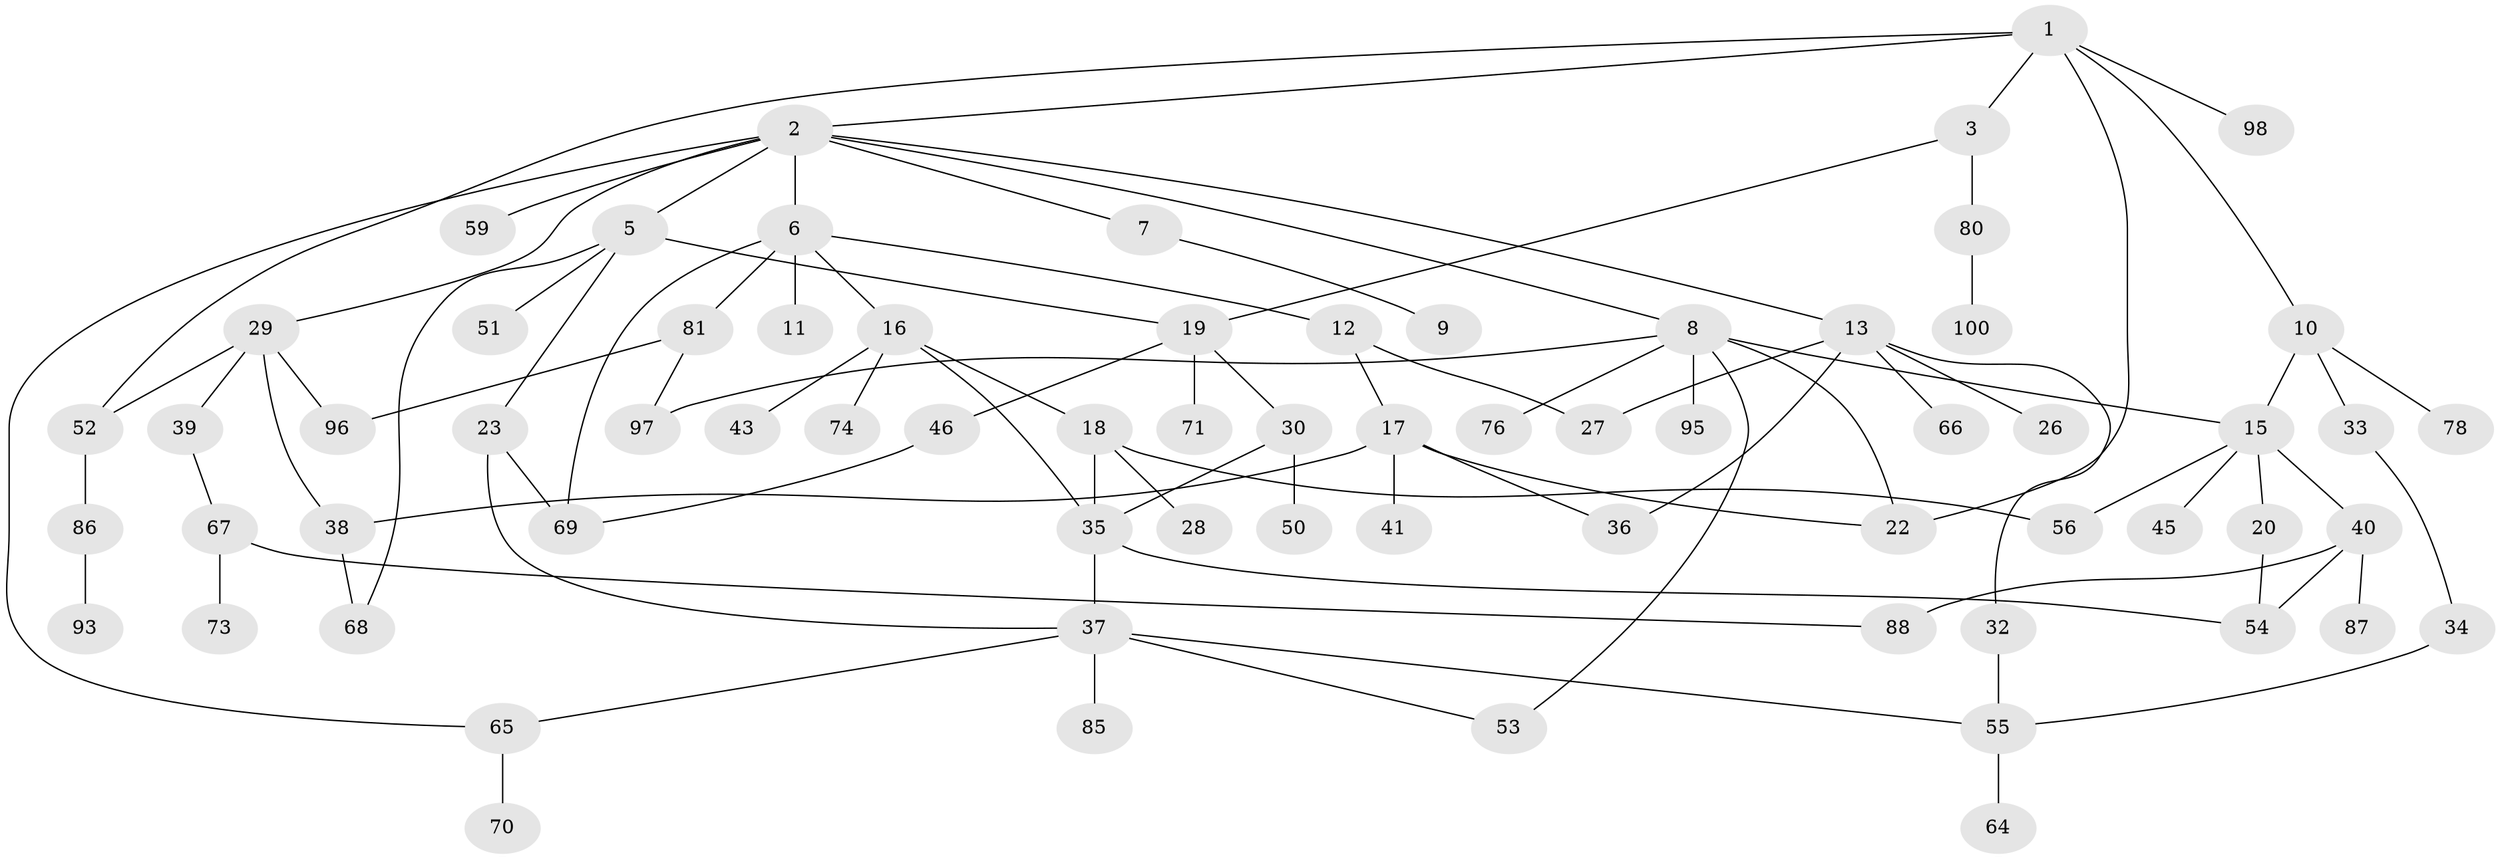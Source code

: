 // original degree distribution, {6: 0.06, 5: 0.06, 3: 0.17, 2: 0.32, 4: 0.08, 1: 0.3, 7: 0.01}
// Generated by graph-tools (version 1.1) at 2025/11/02/21/25 10:11:06]
// undirected, 70 vertices, 93 edges
graph export_dot {
graph [start="1"]
  node [color=gray90,style=filled];
  1 [super="+44"];
  2 [super="+4"];
  3 [super="+75"];
  5 [super="+89"];
  6 [super="+24"];
  7;
  8 [super="+14"];
  9;
  10 [super="+72"];
  11;
  12 [super="+77"];
  13 [super="+63"];
  15;
  16 [super="+47"];
  17 [super="+49"];
  18 [super="+84"];
  19 [super="+21"];
  20;
  22 [super="+25"];
  23 [super="+31"];
  26;
  27 [super="+42"];
  28;
  29 [super="+60"];
  30 [super="+48"];
  32;
  33;
  34 [super="+62"];
  35 [super="+61"];
  36;
  37 [super="+58"];
  38;
  39 [super="+91"];
  40 [super="+79"];
  41;
  43;
  45;
  46;
  50 [super="+90"];
  51;
  52;
  53 [super="+99"];
  54 [super="+83"];
  55 [super="+57"];
  56;
  59;
  64;
  65;
  66;
  67;
  68;
  69;
  70;
  71;
  73;
  74;
  76;
  78;
  80 [super="+94"];
  81 [super="+82"];
  85;
  86 [super="+92"];
  87;
  88;
  93;
  95;
  96;
  97;
  98;
  100;
  1 -- 2;
  1 -- 3;
  1 -- 10;
  1 -- 22;
  1 -- 52;
  1 -- 98;
  2 -- 7;
  2 -- 8;
  2 -- 65;
  2 -- 29;
  2 -- 5;
  2 -- 6;
  2 -- 59;
  2 -- 13;
  3 -- 19;
  3 -- 80;
  5 -- 23;
  5 -- 51;
  5 -- 68;
  5 -- 19;
  6 -- 11;
  6 -- 12;
  6 -- 16;
  6 -- 81;
  6 -- 69;
  7 -- 9;
  8 -- 95;
  8 -- 97;
  8 -- 22;
  8 -- 76;
  8 -- 15;
  8 -- 53;
  10 -- 33;
  10 -- 78;
  10 -- 15;
  12 -- 17;
  12 -- 27;
  13 -- 26;
  13 -- 32;
  13 -- 66;
  13 -- 36;
  13 -- 27;
  15 -- 20;
  15 -- 40;
  15 -- 45;
  15 -- 56;
  16 -- 18;
  16 -- 35;
  16 -- 43;
  16 -- 74;
  17 -- 36;
  17 -- 41 [weight=2];
  17 -- 38;
  17 -- 22;
  18 -- 28;
  18 -- 56;
  18 -- 35;
  19 -- 30;
  19 -- 46;
  19 -- 71;
  20 -- 54;
  23 -- 37;
  23 -- 69;
  29 -- 38;
  29 -- 39;
  29 -- 52;
  29 -- 96;
  30 -- 50;
  30 -- 35;
  32 -- 55;
  33 -- 34;
  34 -- 55;
  35 -- 54;
  35 -- 37;
  37 -- 53;
  37 -- 65;
  37 -- 85;
  37 -- 55;
  38 -- 68;
  39 -- 67;
  40 -- 54;
  40 -- 88;
  40 -- 87;
  46 -- 69;
  52 -- 86;
  55 -- 64;
  65 -- 70;
  67 -- 73;
  67 -- 88;
  80 -- 100;
  81 -- 96;
  81 -- 97;
  86 -- 93 [weight=2];
}
